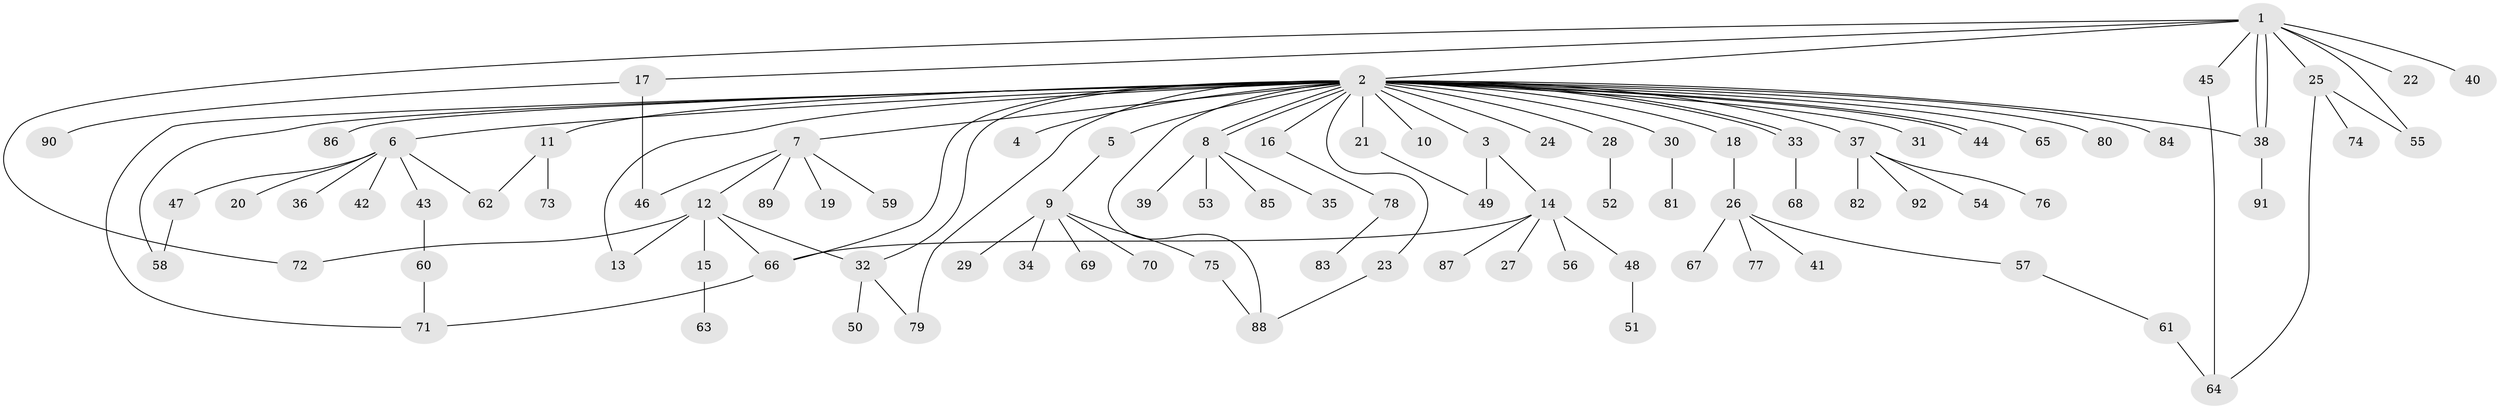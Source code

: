 // Generated by graph-tools (version 1.1) at 2025/35/03/09/25 02:35:29]
// undirected, 92 vertices, 113 edges
graph export_dot {
graph [start="1"]
  node [color=gray90,style=filled];
  1;
  2;
  3;
  4;
  5;
  6;
  7;
  8;
  9;
  10;
  11;
  12;
  13;
  14;
  15;
  16;
  17;
  18;
  19;
  20;
  21;
  22;
  23;
  24;
  25;
  26;
  27;
  28;
  29;
  30;
  31;
  32;
  33;
  34;
  35;
  36;
  37;
  38;
  39;
  40;
  41;
  42;
  43;
  44;
  45;
  46;
  47;
  48;
  49;
  50;
  51;
  52;
  53;
  54;
  55;
  56;
  57;
  58;
  59;
  60;
  61;
  62;
  63;
  64;
  65;
  66;
  67;
  68;
  69;
  70;
  71;
  72;
  73;
  74;
  75;
  76;
  77;
  78;
  79;
  80;
  81;
  82;
  83;
  84;
  85;
  86;
  87;
  88;
  89;
  90;
  91;
  92;
  1 -- 2;
  1 -- 17;
  1 -- 22;
  1 -- 25;
  1 -- 38;
  1 -- 38;
  1 -- 40;
  1 -- 45;
  1 -- 55;
  1 -- 72;
  2 -- 3;
  2 -- 4;
  2 -- 5;
  2 -- 6;
  2 -- 7;
  2 -- 8;
  2 -- 8;
  2 -- 10;
  2 -- 11;
  2 -- 13;
  2 -- 16;
  2 -- 18;
  2 -- 21;
  2 -- 23;
  2 -- 24;
  2 -- 28;
  2 -- 30;
  2 -- 31;
  2 -- 32;
  2 -- 33;
  2 -- 33;
  2 -- 37;
  2 -- 38;
  2 -- 44;
  2 -- 44;
  2 -- 58;
  2 -- 65;
  2 -- 66;
  2 -- 71;
  2 -- 79;
  2 -- 80;
  2 -- 84;
  2 -- 86;
  2 -- 88;
  3 -- 14;
  3 -- 49;
  5 -- 9;
  6 -- 20;
  6 -- 36;
  6 -- 42;
  6 -- 43;
  6 -- 47;
  6 -- 62;
  7 -- 12;
  7 -- 19;
  7 -- 46;
  7 -- 59;
  7 -- 89;
  8 -- 35;
  8 -- 39;
  8 -- 53;
  8 -- 85;
  9 -- 29;
  9 -- 34;
  9 -- 69;
  9 -- 70;
  9 -- 75;
  11 -- 62;
  11 -- 73;
  12 -- 13;
  12 -- 15;
  12 -- 32;
  12 -- 66;
  12 -- 72;
  14 -- 27;
  14 -- 48;
  14 -- 56;
  14 -- 66;
  14 -- 87;
  15 -- 63;
  16 -- 78;
  17 -- 46;
  17 -- 90;
  18 -- 26;
  21 -- 49;
  23 -- 88;
  25 -- 55;
  25 -- 64;
  25 -- 74;
  26 -- 41;
  26 -- 57;
  26 -- 67;
  26 -- 77;
  28 -- 52;
  30 -- 81;
  32 -- 50;
  32 -- 79;
  33 -- 68;
  37 -- 54;
  37 -- 76;
  37 -- 82;
  37 -- 92;
  38 -- 91;
  43 -- 60;
  45 -- 64;
  47 -- 58;
  48 -- 51;
  57 -- 61;
  60 -- 71;
  61 -- 64;
  66 -- 71;
  75 -- 88;
  78 -- 83;
}
